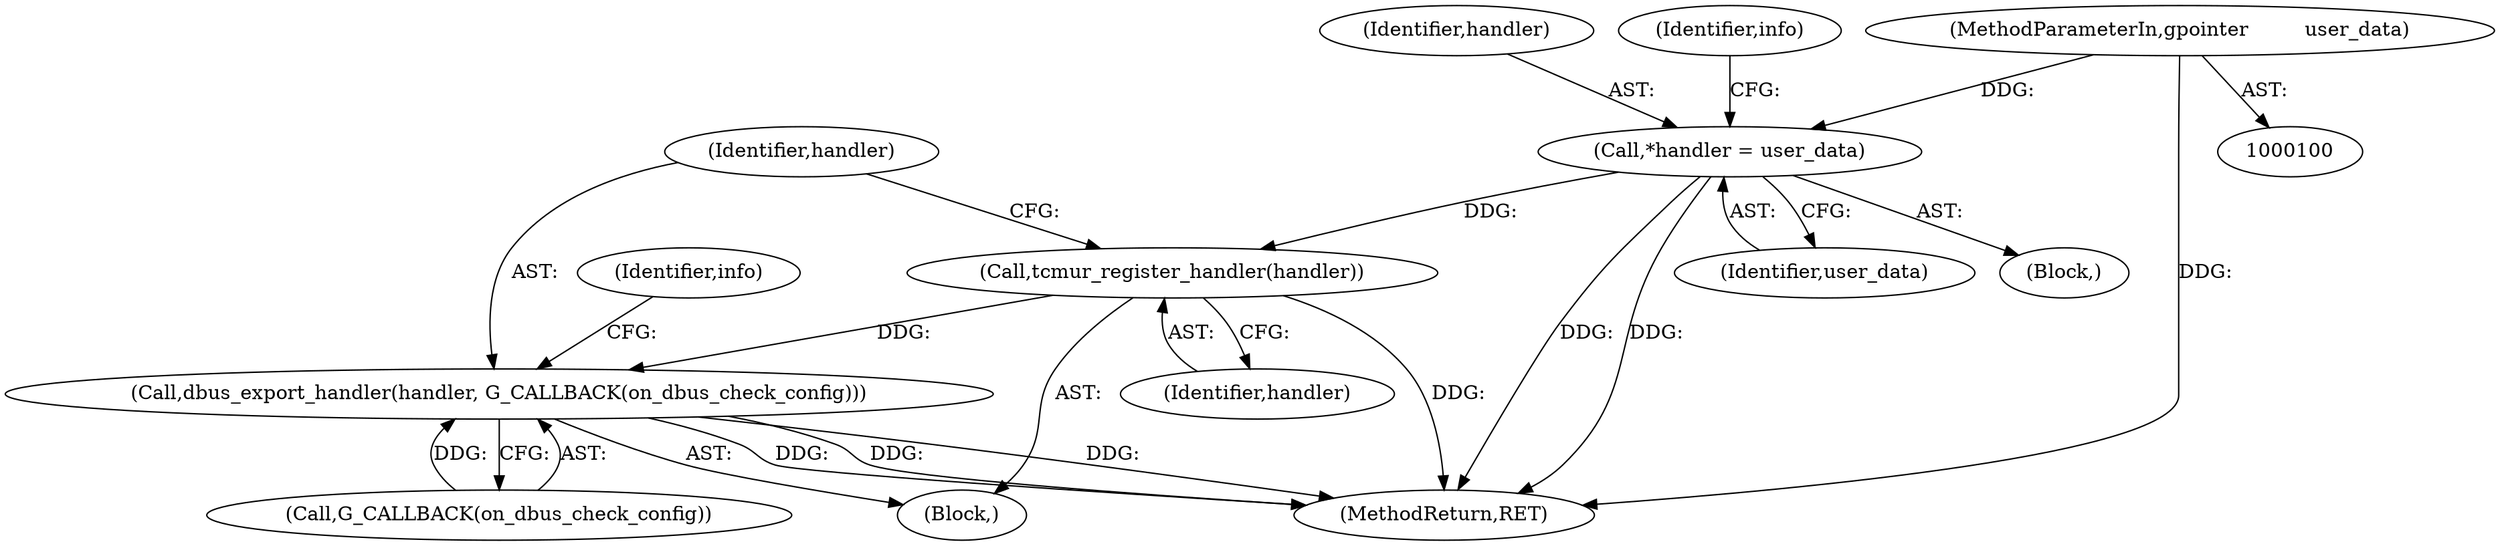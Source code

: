 digraph "1_tcmu-runner_bb80e9c7a798f035768260ebdadffb6eb0786178@pointer" {
"1000126" [label="(Call,tcmur_register_handler(handler))"];
"1000107" [label="(Call,*handler = user_data)"];
"1000104" [label="(MethodParameterIn,gpointer         user_data)"];
"1000128" [label="(Call,dbus_export_handler(handler, G_CALLBACK(on_dbus_check_config)))"];
"1000127" [label="(Identifier,handler)"];
"1000107" [label="(Call,*handler = user_data)"];
"1000129" [label="(Identifier,handler)"];
"1000134" [label="(Identifier,info)"];
"1000145" [label="(MethodReturn,RET)"];
"1000104" [label="(MethodParameterIn,gpointer         user_data)"];
"1000130" [label="(Call,G_CALLBACK(on_dbus_check_config))"];
"1000128" [label="(Call,dbus_export_handler(handler, G_CALLBACK(on_dbus_check_config)))"];
"1000105" [label="(Block,)"];
"1000126" [label="(Call,tcmur_register_handler(handler))"];
"1000108" [label="(Identifier,handler)"];
"1000109" [label="(Identifier,user_data)"];
"1000120" [label="(Block,)"];
"1000112" [label="(Identifier,info)"];
"1000126" -> "1000120"  [label="AST: "];
"1000126" -> "1000127"  [label="CFG: "];
"1000127" -> "1000126"  [label="AST: "];
"1000129" -> "1000126"  [label="CFG: "];
"1000126" -> "1000145"  [label="DDG: "];
"1000107" -> "1000126"  [label="DDG: "];
"1000126" -> "1000128"  [label="DDG: "];
"1000107" -> "1000105"  [label="AST: "];
"1000107" -> "1000109"  [label="CFG: "];
"1000108" -> "1000107"  [label="AST: "];
"1000109" -> "1000107"  [label="AST: "];
"1000112" -> "1000107"  [label="CFG: "];
"1000107" -> "1000145"  [label="DDG: "];
"1000107" -> "1000145"  [label="DDG: "];
"1000104" -> "1000107"  [label="DDG: "];
"1000104" -> "1000100"  [label="AST: "];
"1000104" -> "1000145"  [label="DDG: "];
"1000128" -> "1000120"  [label="AST: "];
"1000128" -> "1000130"  [label="CFG: "];
"1000129" -> "1000128"  [label="AST: "];
"1000130" -> "1000128"  [label="AST: "];
"1000134" -> "1000128"  [label="CFG: "];
"1000128" -> "1000145"  [label="DDG: "];
"1000128" -> "1000145"  [label="DDG: "];
"1000128" -> "1000145"  [label="DDG: "];
"1000130" -> "1000128"  [label="DDG: "];
}
